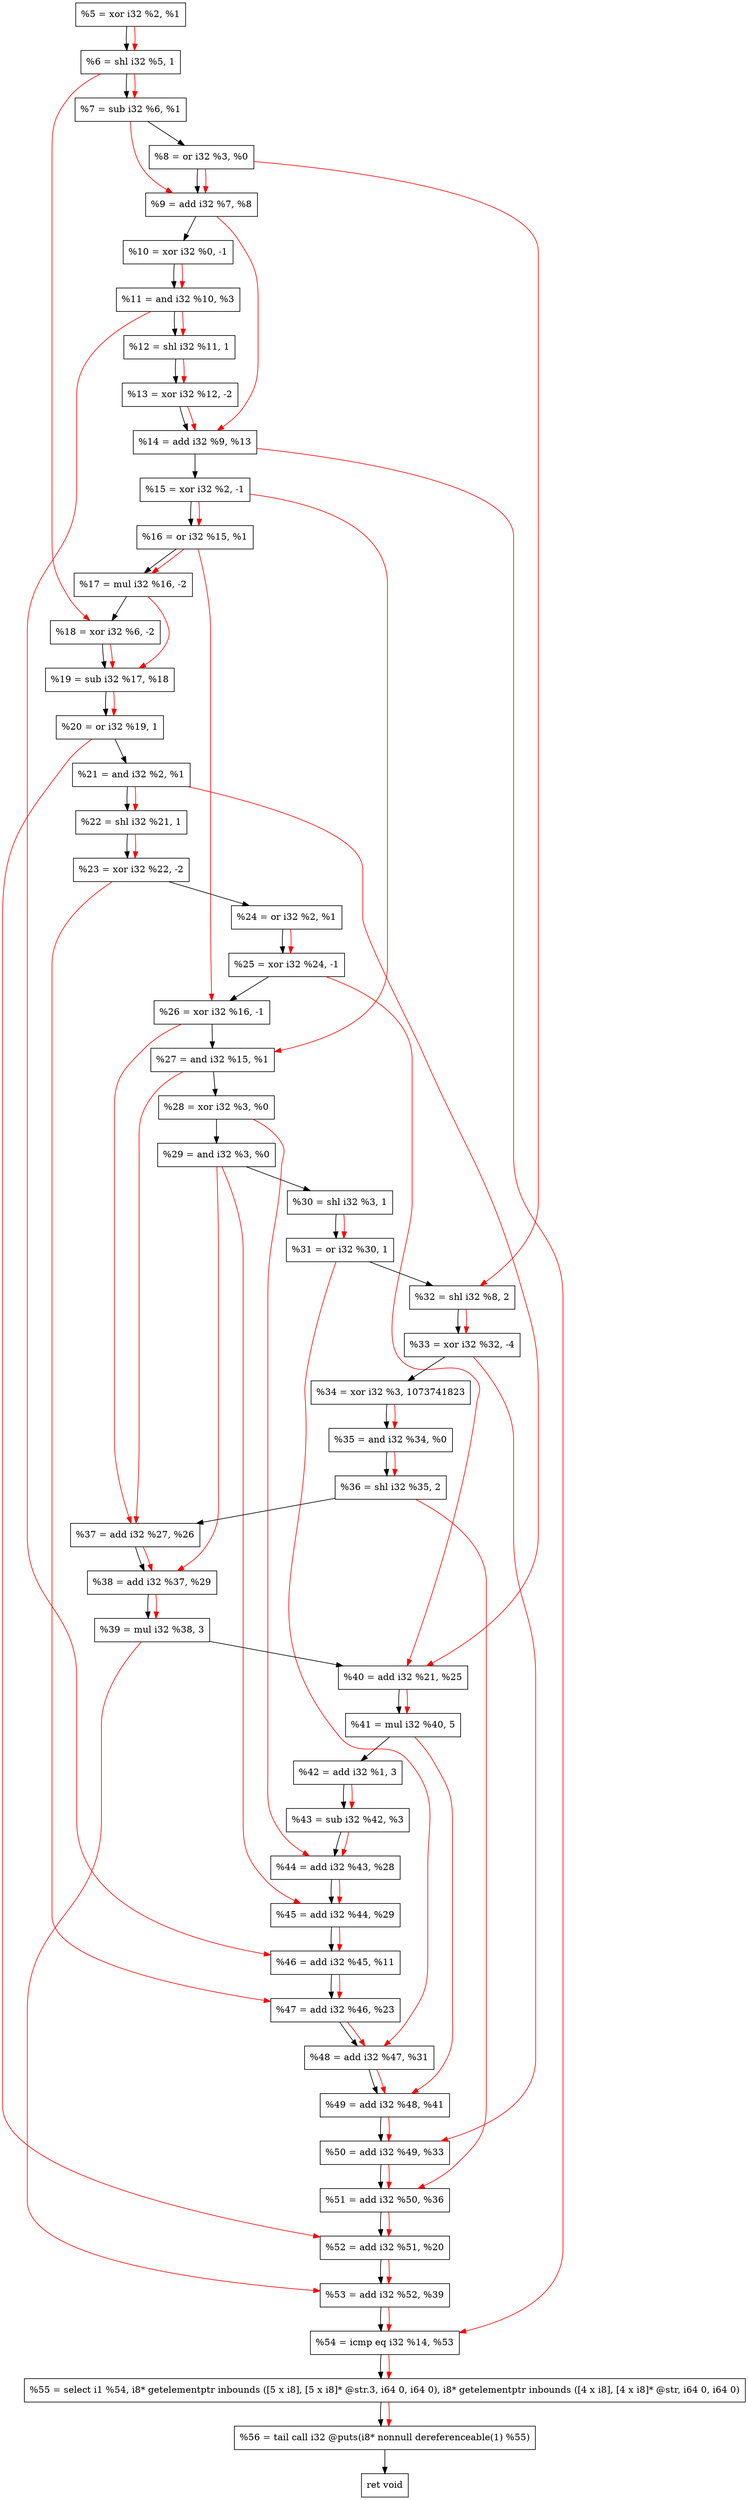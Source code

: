 digraph "DFG for'crackme' function" {
	Node0xf32790[shape=record, label="  %5 = xor i32 %2, %1"];
	Node0xf32e10[shape=record, label="  %6 = shl i32 %5, 1"];
	Node0xf32e80[shape=record, label="  %7 = sub i32 %6, %1"];
	Node0xf32ef0[shape=record, label="  %8 = or i32 %3, %0"];
	Node0xf32f60[shape=record, label="  %9 = add i32 %7, %8"];
	Node0xf33000[shape=record, label="  %10 = xor i32 %0, -1"];
	Node0xf33070[shape=record, label="  %11 = and i32 %10, %3"];
	Node0xf330e0[shape=record, label="  %12 = shl i32 %11, 1"];
	Node0xf33180[shape=record, label="  %13 = xor i32 %12, -2"];
	Node0xf331f0[shape=record, label="  %14 = add i32 %9, %13"];
	Node0xf33260[shape=record, label="  %15 = xor i32 %2, -1"];
	Node0xf332d0[shape=record, label="  %16 = or i32 %15, %1"];
	Node0xf33340[shape=record, label="  %17 = mul i32 %16, -2"];
	Node0xf333b0[shape=record, label="  %18 = xor i32 %6, -2"];
	Node0xf33420[shape=record, label="  %19 = sub i32 %17, %18"];
	Node0xf33490[shape=record, label="  %20 = or i32 %19, 1"];
	Node0xf33500[shape=record, label="  %21 = and i32 %2, %1"];
	Node0xf33570[shape=record, label="  %22 = shl i32 %21, 1"];
	Node0xf335e0[shape=record, label="  %23 = xor i32 %22, -2"];
	Node0xf33650[shape=record, label="  %24 = or i32 %2, %1"];
	Node0xf336c0[shape=record, label="  %25 = xor i32 %24, -1"];
	Node0xf33730[shape=record, label="  %26 = xor i32 %16, -1"];
	Node0xf337a0[shape=record, label="  %27 = and i32 %15, %1"];
	Node0xf33810[shape=record, label="  %28 = xor i32 %3, %0"];
	Node0xf33880[shape=record, label="  %29 = and i32 %3, %0"];
	Node0xf338f0[shape=record, label="  %30 = shl i32 %3, 1"];
	Node0xf33960[shape=record, label="  %31 = or i32 %30, 1"];
	Node0xf33a00[shape=record, label="  %32 = shl i32 %8, 2"];
	Node0xf33cb0[shape=record, label="  %33 = xor i32 %32, -4"];
	Node0xf33d50[shape=record, label="  %34 = xor i32 %3, 1073741823"];
	Node0xf33dc0[shape=record, label="  %35 = and i32 %34, %0"];
	Node0xf33e30[shape=record, label="  %36 = shl i32 %35, 2"];
	Node0xf33ea0[shape=record, label="  %37 = add i32 %27, %26"];
	Node0xf33f10[shape=record, label="  %38 = add i32 %37, %29"];
	Node0xf33fb0[shape=record, label="  %39 = mul i32 %38, 3"];
	Node0xf34020[shape=record, label="  %40 = add i32 %21, %25"];
	Node0xf340c0[shape=record, label="  %41 = mul i32 %40, 5"];
	Node0xf34130[shape=record, label="  %42 = add i32 %1, 3"];
	Node0xf341a0[shape=record, label="  %43 = sub i32 %42, %3"];
	Node0xf34210[shape=record, label="  %44 = add i32 %43, %28"];
	Node0xf34280[shape=record, label="  %45 = add i32 %44, %29"];
	Node0xf342f0[shape=record, label="  %46 = add i32 %45, %11"];
	Node0xf34360[shape=record, label="  %47 = add i32 %46, %23"];
	Node0xf343d0[shape=record, label="  %48 = add i32 %47, %31"];
	Node0xf34440[shape=record, label="  %49 = add i32 %48, %41"];
	Node0xf344b0[shape=record, label="  %50 = add i32 %49, %33"];
	Node0xf34520[shape=record, label="  %51 = add i32 %50, %36"];
	Node0xf34590[shape=record, label="  %52 = add i32 %51, %20"];
	Node0xf34600[shape=record, label="  %53 = add i32 %52, %39"];
	Node0xf34670[shape=record, label="  %54 = icmp eq i32 %14, %53"];
	Node0xed3268[shape=record, label="  %55 = select i1 %54, i8* getelementptr inbounds ([5 x i8], [5 x i8]* @str.3, i64 0, i64 0), i8* getelementptr inbounds ([4 x i8], [4 x i8]* @str, i64 0, i64 0)"];
	Node0xf34b10[shape=record, label="  %56 = tail call i32 @puts(i8* nonnull dereferenceable(1) %55)"];
	Node0xf34b60[shape=record, label="  ret void"];
	Node0xf32790 -> Node0xf32e10;
	Node0xf32e10 -> Node0xf32e80;
	Node0xf32e80 -> Node0xf32ef0;
	Node0xf32ef0 -> Node0xf32f60;
	Node0xf32f60 -> Node0xf33000;
	Node0xf33000 -> Node0xf33070;
	Node0xf33070 -> Node0xf330e0;
	Node0xf330e0 -> Node0xf33180;
	Node0xf33180 -> Node0xf331f0;
	Node0xf331f0 -> Node0xf33260;
	Node0xf33260 -> Node0xf332d0;
	Node0xf332d0 -> Node0xf33340;
	Node0xf33340 -> Node0xf333b0;
	Node0xf333b0 -> Node0xf33420;
	Node0xf33420 -> Node0xf33490;
	Node0xf33490 -> Node0xf33500;
	Node0xf33500 -> Node0xf33570;
	Node0xf33570 -> Node0xf335e0;
	Node0xf335e0 -> Node0xf33650;
	Node0xf33650 -> Node0xf336c0;
	Node0xf336c0 -> Node0xf33730;
	Node0xf33730 -> Node0xf337a0;
	Node0xf337a0 -> Node0xf33810;
	Node0xf33810 -> Node0xf33880;
	Node0xf33880 -> Node0xf338f0;
	Node0xf338f0 -> Node0xf33960;
	Node0xf33960 -> Node0xf33a00;
	Node0xf33a00 -> Node0xf33cb0;
	Node0xf33cb0 -> Node0xf33d50;
	Node0xf33d50 -> Node0xf33dc0;
	Node0xf33dc0 -> Node0xf33e30;
	Node0xf33e30 -> Node0xf33ea0;
	Node0xf33ea0 -> Node0xf33f10;
	Node0xf33f10 -> Node0xf33fb0;
	Node0xf33fb0 -> Node0xf34020;
	Node0xf34020 -> Node0xf340c0;
	Node0xf340c0 -> Node0xf34130;
	Node0xf34130 -> Node0xf341a0;
	Node0xf341a0 -> Node0xf34210;
	Node0xf34210 -> Node0xf34280;
	Node0xf34280 -> Node0xf342f0;
	Node0xf342f0 -> Node0xf34360;
	Node0xf34360 -> Node0xf343d0;
	Node0xf343d0 -> Node0xf34440;
	Node0xf34440 -> Node0xf344b0;
	Node0xf344b0 -> Node0xf34520;
	Node0xf34520 -> Node0xf34590;
	Node0xf34590 -> Node0xf34600;
	Node0xf34600 -> Node0xf34670;
	Node0xf34670 -> Node0xed3268;
	Node0xed3268 -> Node0xf34b10;
	Node0xf34b10 -> Node0xf34b60;
edge [color=red]
	Node0xf32790 -> Node0xf32e10;
	Node0xf32e10 -> Node0xf32e80;
	Node0xf32e80 -> Node0xf32f60;
	Node0xf32ef0 -> Node0xf32f60;
	Node0xf33000 -> Node0xf33070;
	Node0xf33070 -> Node0xf330e0;
	Node0xf330e0 -> Node0xf33180;
	Node0xf32f60 -> Node0xf331f0;
	Node0xf33180 -> Node0xf331f0;
	Node0xf33260 -> Node0xf332d0;
	Node0xf332d0 -> Node0xf33340;
	Node0xf32e10 -> Node0xf333b0;
	Node0xf33340 -> Node0xf33420;
	Node0xf333b0 -> Node0xf33420;
	Node0xf33420 -> Node0xf33490;
	Node0xf33500 -> Node0xf33570;
	Node0xf33570 -> Node0xf335e0;
	Node0xf33650 -> Node0xf336c0;
	Node0xf332d0 -> Node0xf33730;
	Node0xf33260 -> Node0xf337a0;
	Node0xf338f0 -> Node0xf33960;
	Node0xf32ef0 -> Node0xf33a00;
	Node0xf33a00 -> Node0xf33cb0;
	Node0xf33d50 -> Node0xf33dc0;
	Node0xf33dc0 -> Node0xf33e30;
	Node0xf337a0 -> Node0xf33ea0;
	Node0xf33730 -> Node0xf33ea0;
	Node0xf33ea0 -> Node0xf33f10;
	Node0xf33880 -> Node0xf33f10;
	Node0xf33f10 -> Node0xf33fb0;
	Node0xf33500 -> Node0xf34020;
	Node0xf336c0 -> Node0xf34020;
	Node0xf34020 -> Node0xf340c0;
	Node0xf34130 -> Node0xf341a0;
	Node0xf341a0 -> Node0xf34210;
	Node0xf33810 -> Node0xf34210;
	Node0xf34210 -> Node0xf34280;
	Node0xf33880 -> Node0xf34280;
	Node0xf34280 -> Node0xf342f0;
	Node0xf33070 -> Node0xf342f0;
	Node0xf342f0 -> Node0xf34360;
	Node0xf335e0 -> Node0xf34360;
	Node0xf34360 -> Node0xf343d0;
	Node0xf33960 -> Node0xf343d0;
	Node0xf343d0 -> Node0xf34440;
	Node0xf340c0 -> Node0xf34440;
	Node0xf34440 -> Node0xf344b0;
	Node0xf33cb0 -> Node0xf344b0;
	Node0xf344b0 -> Node0xf34520;
	Node0xf33e30 -> Node0xf34520;
	Node0xf34520 -> Node0xf34590;
	Node0xf33490 -> Node0xf34590;
	Node0xf34590 -> Node0xf34600;
	Node0xf33fb0 -> Node0xf34600;
	Node0xf331f0 -> Node0xf34670;
	Node0xf34600 -> Node0xf34670;
	Node0xf34670 -> Node0xed3268;
	Node0xed3268 -> Node0xf34b10;
}
